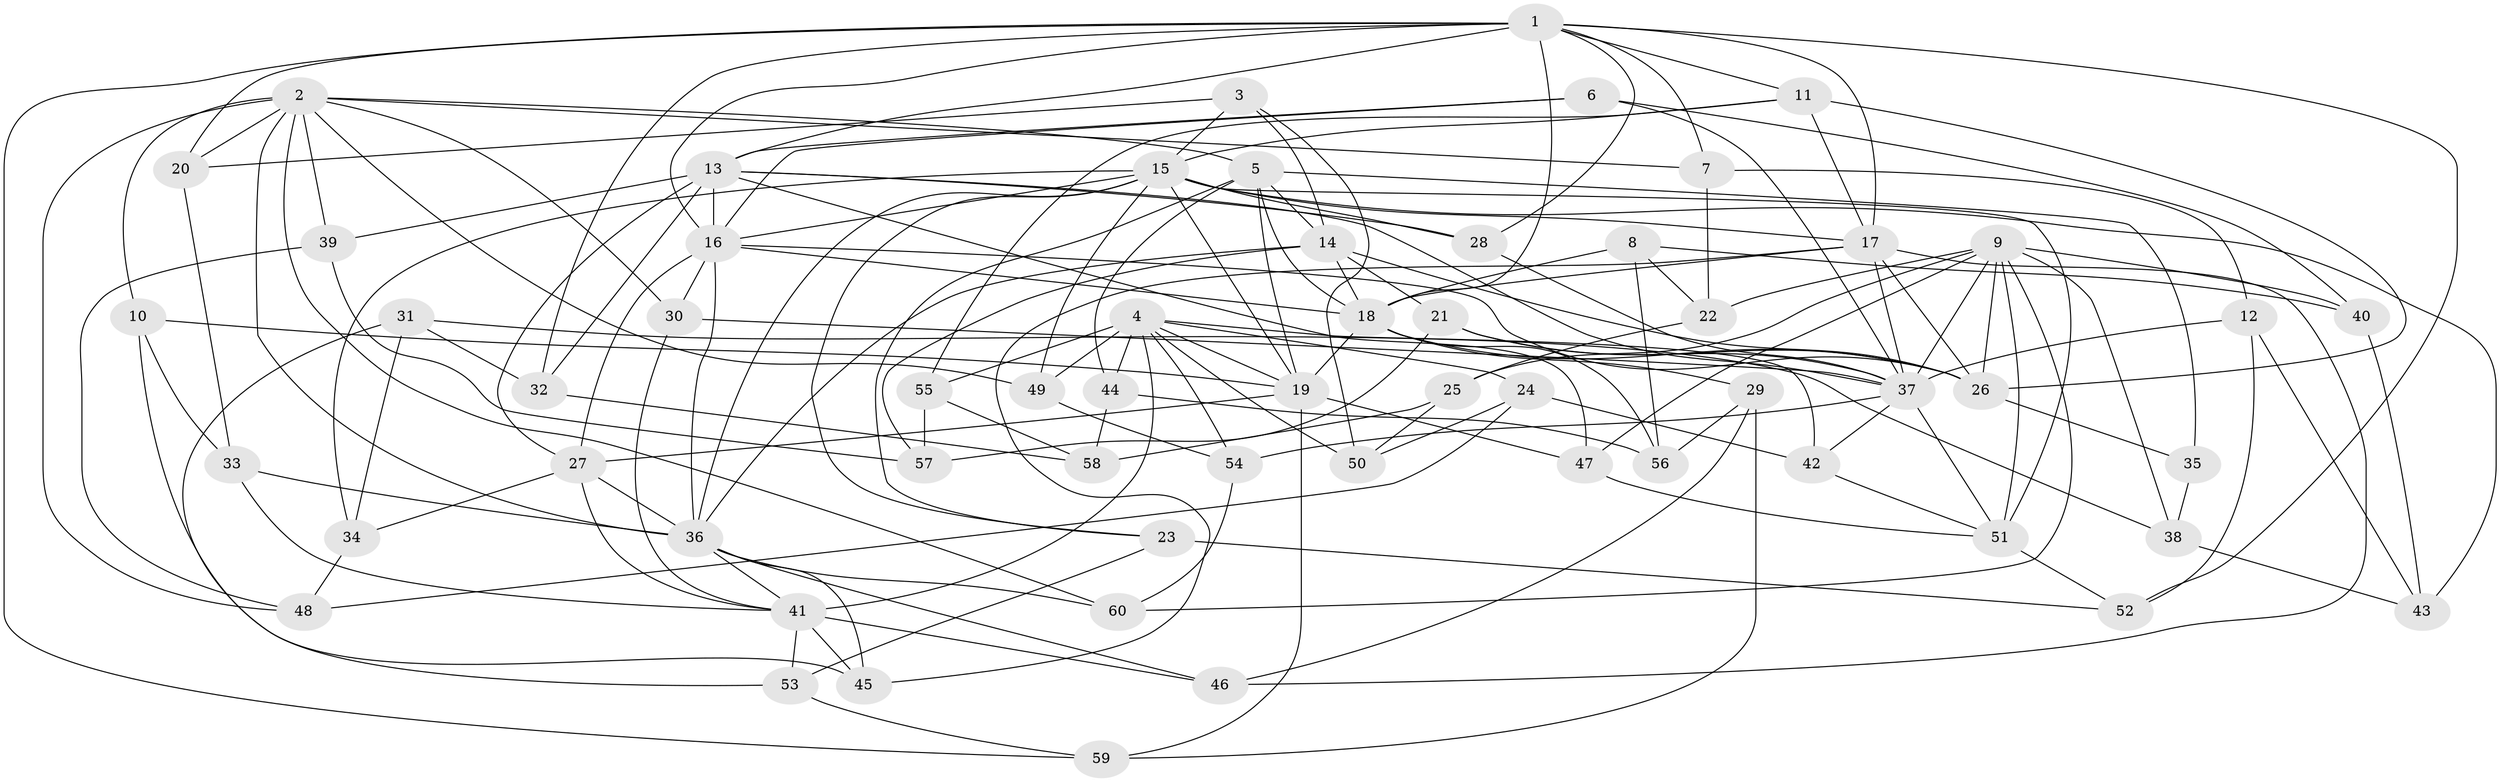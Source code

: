 // original degree distribution, {4: 1.0}
// Generated by graph-tools (version 1.1) at 2025/38/03/09/25 02:38:07]
// undirected, 60 vertices, 163 edges
graph export_dot {
graph [start="1"]
  node [color=gray90,style=filled];
  1;
  2;
  3;
  4;
  5;
  6;
  7;
  8;
  9;
  10;
  11;
  12;
  13;
  14;
  15;
  16;
  17;
  18;
  19;
  20;
  21;
  22;
  23;
  24;
  25;
  26;
  27;
  28;
  29;
  30;
  31;
  32;
  33;
  34;
  35;
  36;
  37;
  38;
  39;
  40;
  41;
  42;
  43;
  44;
  45;
  46;
  47;
  48;
  49;
  50;
  51;
  52;
  53;
  54;
  55;
  56;
  57;
  58;
  59;
  60;
  1 -- 7 [weight=1.0];
  1 -- 11 [weight=1.0];
  1 -- 13 [weight=1.0];
  1 -- 16 [weight=1.0];
  1 -- 17 [weight=1.0];
  1 -- 18 [weight=2.0];
  1 -- 20 [weight=1.0];
  1 -- 28 [weight=1.0];
  1 -- 32 [weight=1.0];
  1 -- 52 [weight=1.0];
  1 -- 59 [weight=1.0];
  2 -- 5 [weight=1.0];
  2 -- 7 [weight=1.0];
  2 -- 10 [weight=1.0];
  2 -- 20 [weight=1.0];
  2 -- 30 [weight=1.0];
  2 -- 36 [weight=1.0];
  2 -- 39 [weight=1.0];
  2 -- 48 [weight=1.0];
  2 -- 49 [weight=1.0];
  2 -- 60 [weight=1.0];
  3 -- 14 [weight=1.0];
  3 -- 15 [weight=1.0];
  3 -- 20 [weight=1.0];
  3 -- 50 [weight=1.0];
  4 -- 19 [weight=2.0];
  4 -- 24 [weight=1.0];
  4 -- 41 [weight=3.0];
  4 -- 42 [weight=1.0];
  4 -- 44 [weight=1.0];
  4 -- 49 [weight=1.0];
  4 -- 50 [weight=1.0];
  4 -- 54 [weight=1.0];
  4 -- 55 [weight=1.0];
  5 -- 14 [weight=1.0];
  5 -- 18 [weight=1.0];
  5 -- 19 [weight=1.0];
  5 -- 23 [weight=1.0];
  5 -- 35 [weight=2.0];
  5 -- 44 [weight=1.0];
  6 -- 13 [weight=2.0];
  6 -- 16 [weight=1.0];
  6 -- 37 [weight=2.0];
  6 -- 40 [weight=1.0];
  7 -- 12 [weight=1.0];
  7 -- 22 [weight=1.0];
  8 -- 18 [weight=1.0];
  8 -- 22 [weight=1.0];
  8 -- 40 [weight=1.0];
  8 -- 56 [weight=1.0];
  9 -- 22 [weight=1.0];
  9 -- 25 [weight=1.0];
  9 -- 26 [weight=2.0];
  9 -- 37 [weight=1.0];
  9 -- 38 [weight=1.0];
  9 -- 40 [weight=1.0];
  9 -- 47 [weight=1.0];
  9 -- 51 [weight=1.0];
  9 -- 60 [weight=1.0];
  10 -- 19 [weight=1.0];
  10 -- 33 [weight=1.0];
  10 -- 45 [weight=1.0];
  11 -- 15 [weight=1.0];
  11 -- 17 [weight=1.0];
  11 -- 26 [weight=2.0];
  11 -- 55 [weight=1.0];
  12 -- 37 [weight=1.0];
  12 -- 43 [weight=1.0];
  12 -- 52 [weight=1.0];
  13 -- 16 [weight=3.0];
  13 -- 27 [weight=1.0];
  13 -- 28 [weight=1.0];
  13 -- 32 [weight=1.0];
  13 -- 37 [weight=1.0];
  13 -- 39 [weight=1.0];
  13 -- 47 [weight=1.0];
  14 -- 18 [weight=1.0];
  14 -- 21 [weight=1.0];
  14 -- 26 [weight=2.0];
  14 -- 36 [weight=1.0];
  14 -- 57 [weight=1.0];
  15 -- 16 [weight=1.0];
  15 -- 17 [weight=1.0];
  15 -- 19 [weight=1.0];
  15 -- 23 [weight=1.0];
  15 -- 28 [weight=1.0];
  15 -- 34 [weight=1.0];
  15 -- 36 [weight=1.0];
  15 -- 43 [weight=1.0];
  15 -- 49 [weight=1.0];
  15 -- 51 [weight=1.0];
  16 -- 18 [weight=1.0];
  16 -- 26 [weight=1.0];
  16 -- 27 [weight=2.0];
  16 -- 30 [weight=1.0];
  16 -- 36 [weight=1.0];
  17 -- 18 [weight=1.0];
  17 -- 26 [weight=1.0];
  17 -- 37 [weight=1.0];
  17 -- 45 [weight=1.0];
  17 -- 46 [weight=1.0];
  18 -- 19 [weight=1.0];
  18 -- 26 [weight=2.0];
  18 -- 29 [weight=1.0];
  18 -- 56 [weight=1.0];
  19 -- 27 [weight=2.0];
  19 -- 47 [weight=1.0];
  19 -- 59 [weight=1.0];
  20 -- 33 [weight=1.0];
  21 -- 26 [weight=1.0];
  21 -- 37 [weight=1.0];
  21 -- 57 [weight=1.0];
  22 -- 25 [weight=1.0];
  23 -- 52 [weight=1.0];
  23 -- 53 [weight=1.0];
  24 -- 42 [weight=1.0];
  24 -- 48 [weight=1.0];
  24 -- 50 [weight=1.0];
  25 -- 50 [weight=1.0];
  25 -- 58 [weight=1.0];
  26 -- 35 [weight=1.0];
  27 -- 34 [weight=1.0];
  27 -- 36 [weight=1.0];
  27 -- 41 [weight=1.0];
  28 -- 37 [weight=1.0];
  29 -- 46 [weight=1.0];
  29 -- 56 [weight=1.0];
  29 -- 59 [weight=1.0];
  30 -- 37 [weight=1.0];
  30 -- 41 [weight=1.0];
  31 -- 32 [weight=1.0];
  31 -- 34 [weight=1.0];
  31 -- 38 [weight=1.0];
  31 -- 53 [weight=1.0];
  32 -- 58 [weight=1.0];
  33 -- 36 [weight=1.0];
  33 -- 41 [weight=1.0];
  34 -- 48 [weight=1.0];
  35 -- 38 [weight=1.0];
  36 -- 41 [weight=1.0];
  36 -- 45 [weight=1.0];
  36 -- 46 [weight=1.0];
  36 -- 60 [weight=1.0];
  37 -- 42 [weight=1.0];
  37 -- 51 [weight=1.0];
  37 -- 54 [weight=1.0];
  38 -- 43 [weight=1.0];
  39 -- 48 [weight=1.0];
  39 -- 57 [weight=1.0];
  40 -- 43 [weight=1.0];
  41 -- 45 [weight=1.0];
  41 -- 46 [weight=1.0];
  41 -- 53 [weight=1.0];
  42 -- 51 [weight=1.0];
  44 -- 56 [weight=1.0];
  44 -- 58 [weight=1.0];
  47 -- 51 [weight=1.0];
  49 -- 54 [weight=1.0];
  51 -- 52 [weight=1.0];
  53 -- 59 [weight=1.0];
  54 -- 60 [weight=1.0];
  55 -- 57 [weight=1.0];
  55 -- 58 [weight=1.0];
}
